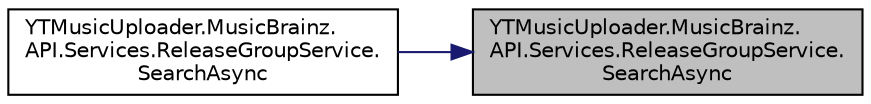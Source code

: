 digraph "YTMusicUploader.MusicBrainz.API.Services.ReleaseGroupService.SearchAsync"
{
 // LATEX_PDF_SIZE
  edge [fontname="Helvetica",fontsize="10",labelfontname="Helvetica",labelfontsize="10"];
  node [fontname="Helvetica",fontsize="10",shape=record];
  rankdir="RL";
  Node1 [label="YTMusicUploader.MusicBrainz.\lAPI.Services.ReleaseGroupService.\lSearchAsync",height=0.2,width=0.4,color="black", fillcolor="grey75", style="filled", fontcolor="black",tooltip="Search for a release-group in the MusicBrainz database, matching the given query."];
  Node1 -> Node2 [dir="back",color="midnightblue",fontsize="10",style="solid",fontname="Helvetica"];
  Node2 [label="YTMusicUploader.MusicBrainz.\lAPI.Services.ReleaseGroupService.\lSearchAsync",height=0.2,width=0.4,color="black", fillcolor="white", style="filled",URL="$dc/d55/class_y_t_music_uploader_1_1_music_brainz_1_1_a_p_i_1_1_services_1_1_release_group_service.html#a5b432244e5f6ada4eadb06b8055aee65",tooltip="Search for a release-group in the MusicBrainz database, matching the given query."];
}
